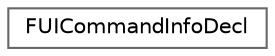 digraph "Graphical Class Hierarchy"
{
 // INTERACTIVE_SVG=YES
 // LATEX_PDF_SIZE
  bgcolor="transparent";
  edge [fontname=Helvetica,fontsize=10,labelfontname=Helvetica,labelfontsize=10];
  node [fontname=Helvetica,fontsize=10,shape=box,height=0.2,width=0.4];
  rankdir="LR";
  Node0 [id="Node000000",label="FUICommandInfoDecl",height=0.2,width=0.4,color="grey40", fillcolor="white", style="filled",URL="$d4/d0a/classFUICommandInfoDecl.html",tooltip=" "];
}
